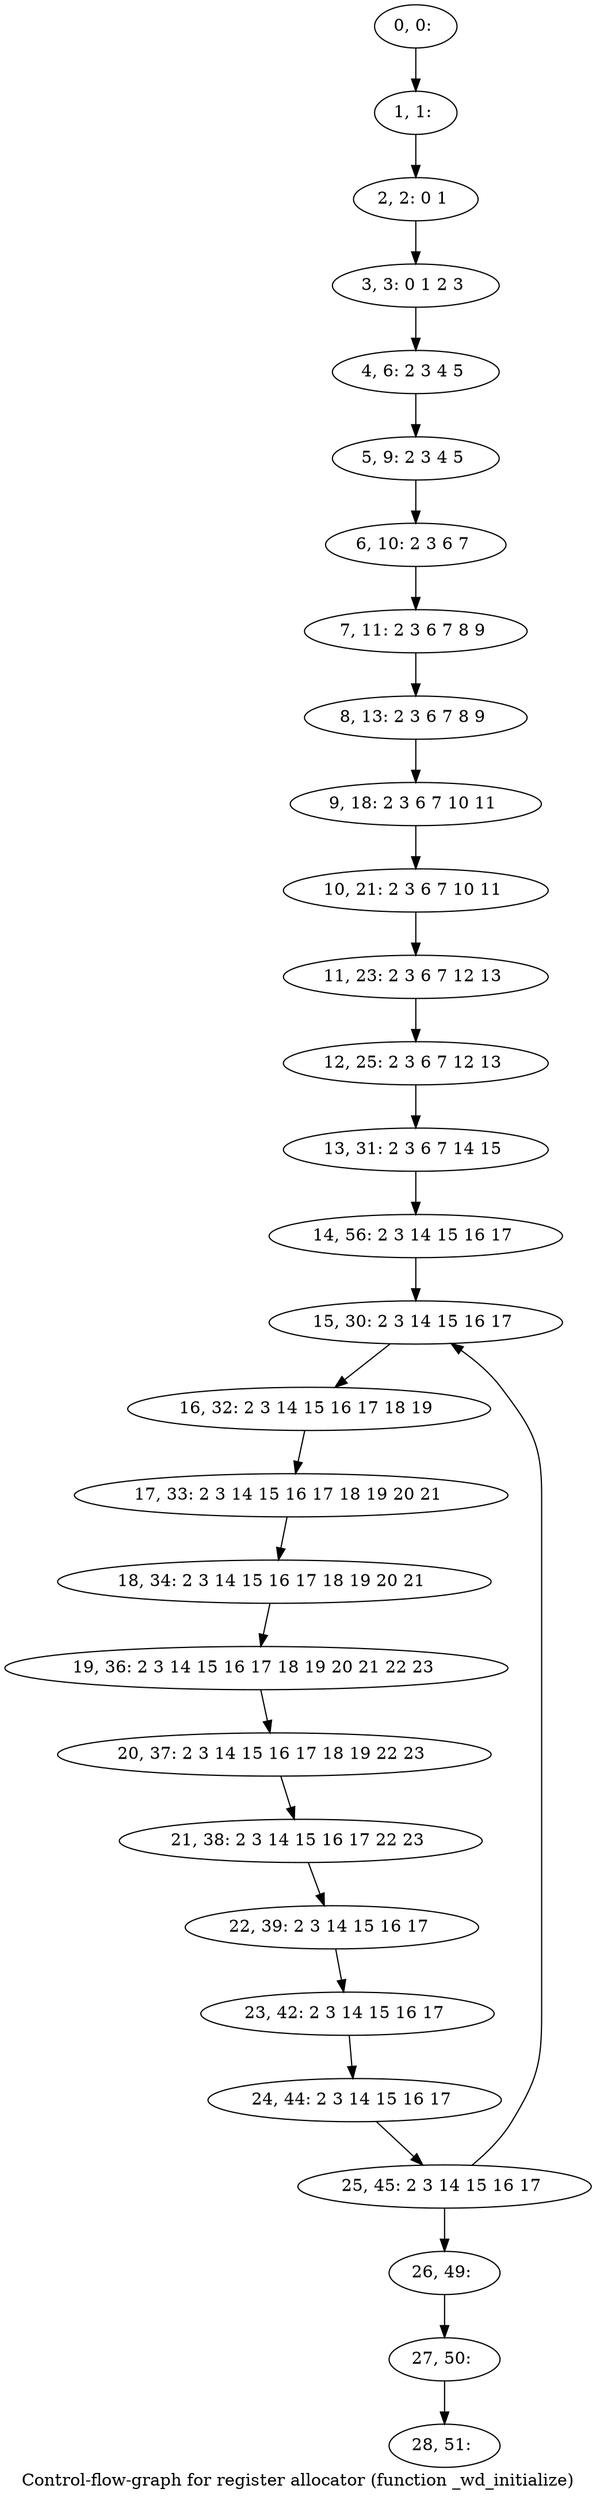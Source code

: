 digraph G {
graph [label="Control-flow-graph for register allocator (function _wd_initialize)"]
0[label="0, 0: "];
1[label="1, 1: "];
2[label="2, 2: 0 1 "];
3[label="3, 3: 0 1 2 3 "];
4[label="4, 6: 2 3 4 5 "];
5[label="5, 9: 2 3 4 5 "];
6[label="6, 10: 2 3 6 7 "];
7[label="7, 11: 2 3 6 7 8 9 "];
8[label="8, 13: 2 3 6 7 8 9 "];
9[label="9, 18: 2 3 6 7 10 11 "];
10[label="10, 21: 2 3 6 7 10 11 "];
11[label="11, 23: 2 3 6 7 12 13 "];
12[label="12, 25: 2 3 6 7 12 13 "];
13[label="13, 31: 2 3 6 7 14 15 "];
14[label="14, 56: 2 3 14 15 16 17 "];
15[label="15, 30: 2 3 14 15 16 17 "];
16[label="16, 32: 2 3 14 15 16 17 18 19 "];
17[label="17, 33: 2 3 14 15 16 17 18 19 20 21 "];
18[label="18, 34: 2 3 14 15 16 17 18 19 20 21 "];
19[label="19, 36: 2 3 14 15 16 17 18 19 20 21 22 23 "];
20[label="20, 37: 2 3 14 15 16 17 18 19 22 23 "];
21[label="21, 38: 2 3 14 15 16 17 22 23 "];
22[label="22, 39: 2 3 14 15 16 17 "];
23[label="23, 42: 2 3 14 15 16 17 "];
24[label="24, 44: 2 3 14 15 16 17 "];
25[label="25, 45: 2 3 14 15 16 17 "];
26[label="26, 49: "];
27[label="27, 50: "];
28[label="28, 51: "];
0->1 ;
1->2 ;
2->3 ;
3->4 ;
4->5 ;
5->6 ;
6->7 ;
7->8 ;
8->9 ;
9->10 ;
10->11 ;
11->12 ;
12->13 ;
13->14 ;
14->15 ;
15->16 ;
16->17 ;
17->18 ;
18->19 ;
19->20 ;
20->21 ;
21->22 ;
22->23 ;
23->24 ;
24->25 ;
25->26 ;
25->15 ;
26->27 ;
27->28 ;
}
